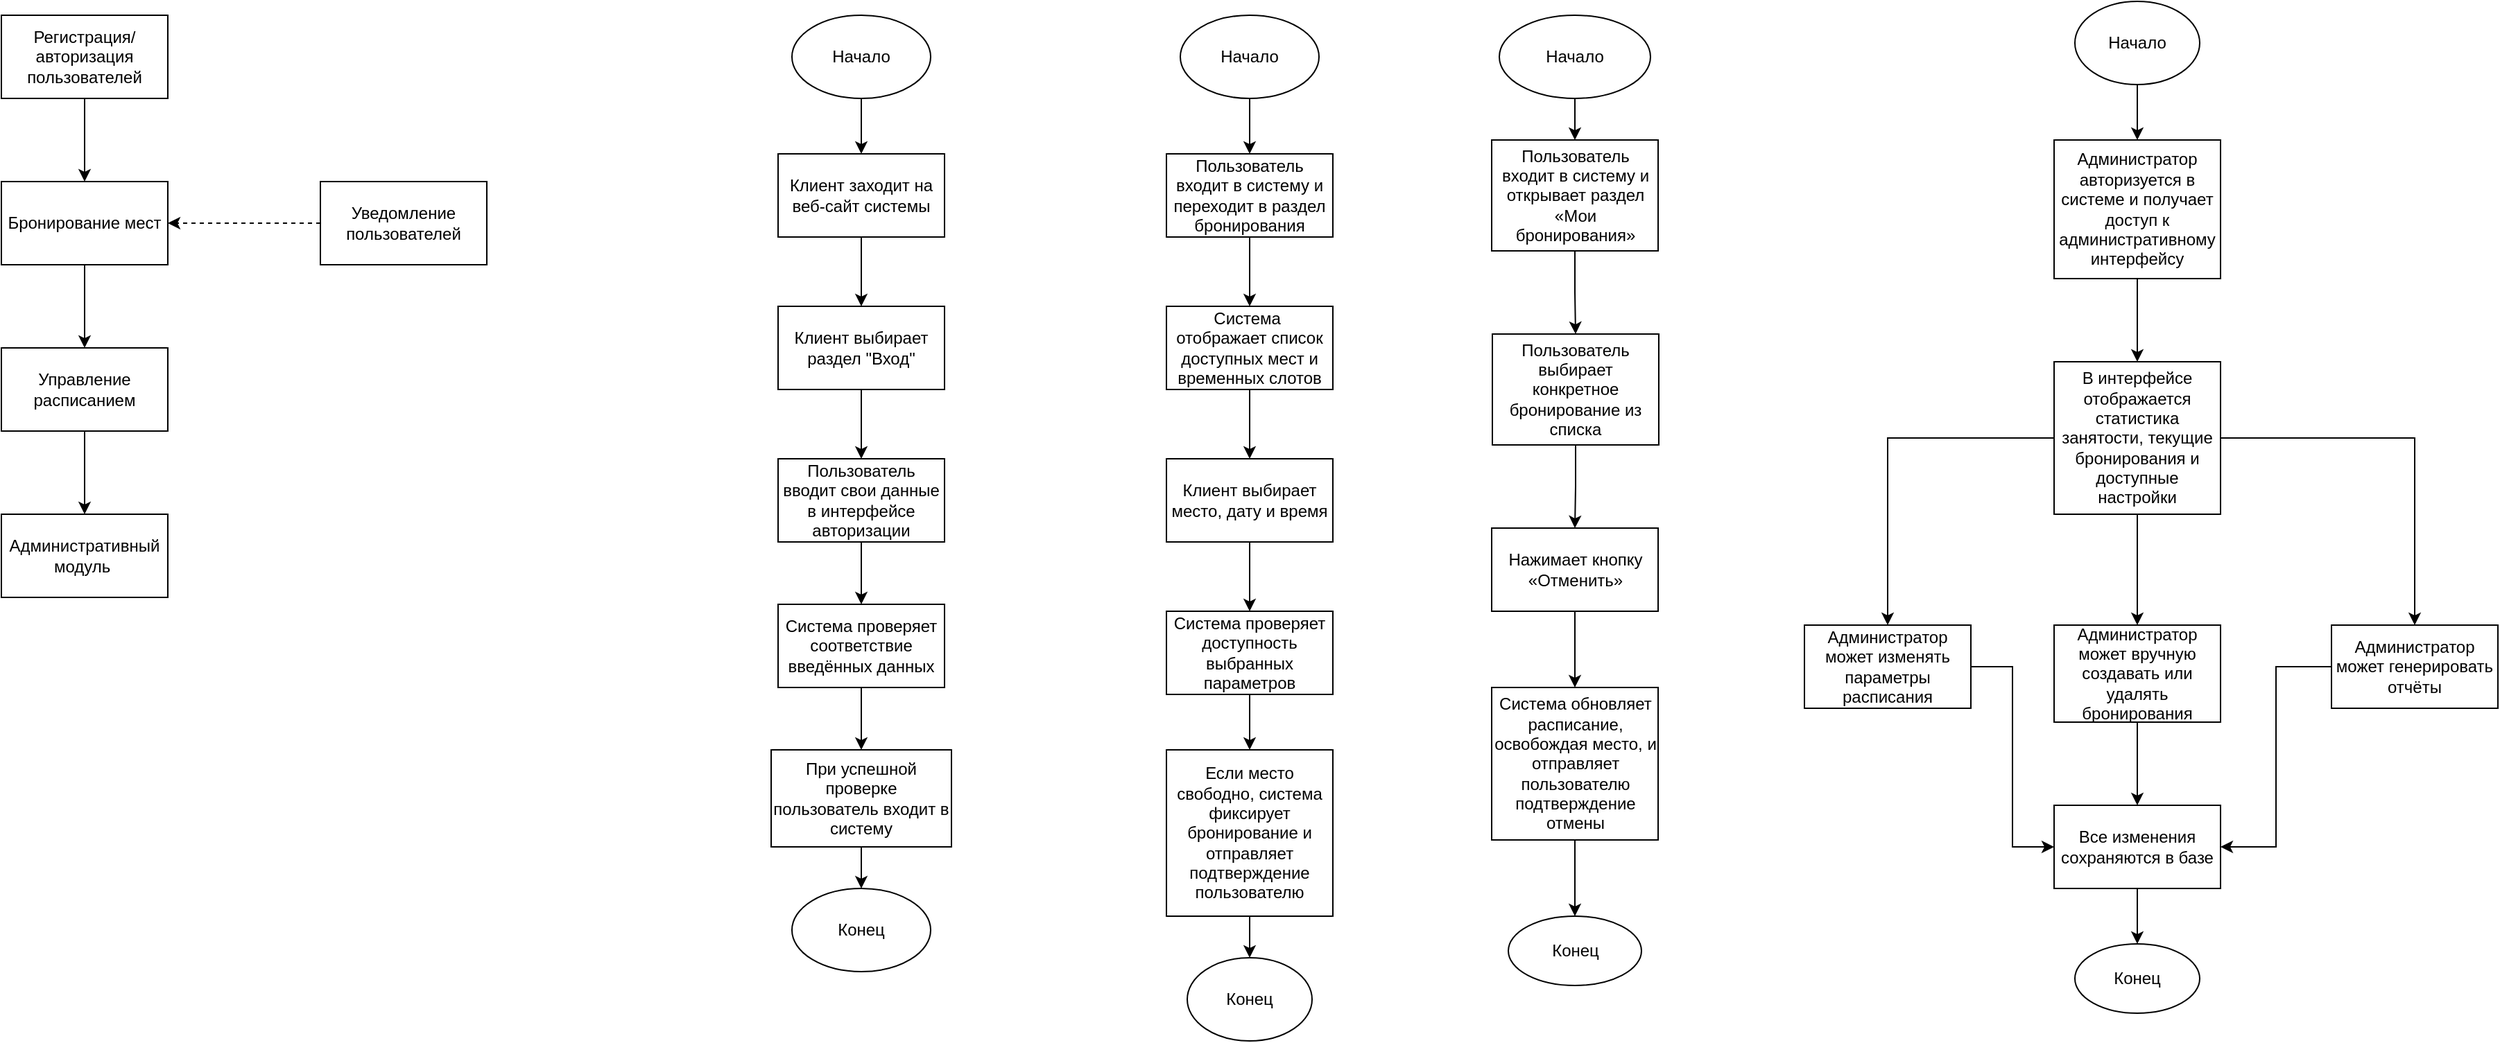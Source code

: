 <mxfile version="25.0.1">
  <diagram name="Страница — 1" id="2zbmFw_WOKYykeZ0wJA3">
    <mxGraphModel dx="1843" dy="757" grid="1" gridSize="10" guides="1" tooltips="1" connect="1" arrows="1" fold="1" page="1" pageScale="1" pageWidth="827" pageHeight="1169" math="0" shadow="0">
      <root>
        <mxCell id="0" />
        <mxCell id="1" parent="0" />
        <mxCell id="uDWhPEOCPgJteCF4P3Pc-1" value="Регистрация/авторизация пользователей" style="rounded=0;whiteSpace=wrap;html=1;" vertex="1" parent="1">
          <mxGeometry x="90" y="100" width="120" height="60" as="geometry" />
        </mxCell>
        <mxCell id="uDWhPEOCPgJteCF4P3Pc-7" style="edgeStyle=orthogonalEdgeStyle;rounded=0;orthogonalLoop=1;jettySize=auto;html=1;entryX=0.5;entryY=0;entryDx=0;entryDy=0;" edge="1" parent="1" source="uDWhPEOCPgJteCF4P3Pc-2" target="uDWhPEOCPgJteCF4P3Pc-3">
          <mxGeometry relative="1" as="geometry" />
        </mxCell>
        <mxCell id="uDWhPEOCPgJteCF4P3Pc-2" value="Бронирование мест" style="rounded=0;whiteSpace=wrap;html=1;" vertex="1" parent="1">
          <mxGeometry x="90" y="220" width="120" height="60" as="geometry" />
        </mxCell>
        <mxCell id="uDWhPEOCPgJteCF4P3Pc-8" style="edgeStyle=orthogonalEdgeStyle;rounded=0;orthogonalLoop=1;jettySize=auto;html=1;exitX=0.5;exitY=1;exitDx=0;exitDy=0;entryX=0.5;entryY=0;entryDx=0;entryDy=0;" edge="1" parent="1" source="uDWhPEOCPgJteCF4P3Pc-3" target="uDWhPEOCPgJteCF4P3Pc-5">
          <mxGeometry relative="1" as="geometry" />
        </mxCell>
        <mxCell id="uDWhPEOCPgJteCF4P3Pc-3" value="Управление расписанием" style="rounded=0;whiteSpace=wrap;html=1;" vertex="1" parent="1">
          <mxGeometry x="90" y="340" width="120" height="60" as="geometry" />
        </mxCell>
        <mxCell id="uDWhPEOCPgJteCF4P3Pc-9" style="edgeStyle=orthogonalEdgeStyle;rounded=0;orthogonalLoop=1;jettySize=auto;html=1;exitX=0;exitY=0.5;exitDx=0;exitDy=0;entryX=1;entryY=0.5;entryDx=0;entryDy=0;dashed=1;" edge="1" parent="1" source="uDWhPEOCPgJteCF4P3Pc-4" target="uDWhPEOCPgJteCF4P3Pc-2">
          <mxGeometry relative="1" as="geometry" />
        </mxCell>
        <mxCell id="uDWhPEOCPgJteCF4P3Pc-4" value="Уведомление пользователей" style="rounded=0;whiteSpace=wrap;html=1;" vertex="1" parent="1">
          <mxGeometry x="320" y="220" width="120" height="60" as="geometry" />
        </mxCell>
        <mxCell id="uDWhPEOCPgJteCF4P3Pc-5" value="Административный модуль&amp;nbsp;" style="rounded=0;whiteSpace=wrap;html=1;" vertex="1" parent="1">
          <mxGeometry x="90" y="460" width="120" height="60" as="geometry" />
        </mxCell>
        <mxCell id="uDWhPEOCPgJteCF4P3Pc-6" value="" style="endArrow=classic;html=1;rounded=0;exitX=0.5;exitY=1;exitDx=0;exitDy=0;entryX=0.5;entryY=0;entryDx=0;entryDy=0;" edge="1" parent="1" source="uDWhPEOCPgJteCF4P3Pc-1" target="uDWhPEOCPgJteCF4P3Pc-2">
          <mxGeometry width="50" height="50" relative="1" as="geometry">
            <mxPoint x="120" y="380" as="sourcePoint" />
            <mxPoint x="170" y="330" as="targetPoint" />
          </mxGeometry>
        </mxCell>
        <mxCell id="uDWhPEOCPgJteCF4P3Pc-12" value="" style="edgeStyle=orthogonalEdgeStyle;rounded=0;orthogonalLoop=1;jettySize=auto;html=1;" edge="1" parent="1" source="uDWhPEOCPgJteCF4P3Pc-10" target="uDWhPEOCPgJteCF4P3Pc-11">
          <mxGeometry relative="1" as="geometry" />
        </mxCell>
        <mxCell id="uDWhPEOCPgJteCF4P3Pc-10" value="Начало" style="ellipse;whiteSpace=wrap;html=1;" vertex="1" parent="1">
          <mxGeometry x="660" y="100" width="100" height="60" as="geometry" />
        </mxCell>
        <mxCell id="uDWhPEOCPgJteCF4P3Pc-14" value="" style="edgeStyle=orthogonalEdgeStyle;rounded=0;orthogonalLoop=1;jettySize=auto;html=1;" edge="1" parent="1" source="uDWhPEOCPgJteCF4P3Pc-11" target="uDWhPEOCPgJteCF4P3Pc-13">
          <mxGeometry relative="1" as="geometry" />
        </mxCell>
        <mxCell id="uDWhPEOCPgJteCF4P3Pc-11" value="Клиент заходит на веб-сайт системы" style="rounded=0;whiteSpace=wrap;html=1;" vertex="1" parent="1">
          <mxGeometry x="650" y="200" width="120" height="60" as="geometry" />
        </mxCell>
        <mxCell id="uDWhPEOCPgJteCF4P3Pc-16" value="" style="edgeStyle=orthogonalEdgeStyle;rounded=0;orthogonalLoop=1;jettySize=auto;html=1;" edge="1" parent="1" source="uDWhPEOCPgJteCF4P3Pc-13" target="uDWhPEOCPgJteCF4P3Pc-15">
          <mxGeometry relative="1" as="geometry" />
        </mxCell>
        <mxCell id="uDWhPEOCPgJteCF4P3Pc-13" value="Клиент выбирает раздел &quot;Вход&quot;" style="rounded=0;whiteSpace=wrap;html=1;" vertex="1" parent="1">
          <mxGeometry x="650" y="310" width="120" height="60" as="geometry" />
        </mxCell>
        <mxCell id="uDWhPEOCPgJteCF4P3Pc-22" value="" style="edgeStyle=orthogonalEdgeStyle;rounded=0;orthogonalLoop=1;jettySize=auto;html=1;" edge="1" parent="1" source="uDWhPEOCPgJteCF4P3Pc-15" target="uDWhPEOCPgJteCF4P3Pc-17">
          <mxGeometry relative="1" as="geometry" />
        </mxCell>
        <mxCell id="uDWhPEOCPgJteCF4P3Pc-15" value="Пользователь вводит свои данные в интерфейсе авторизации" style="rounded=0;whiteSpace=wrap;html=1;" vertex="1" parent="1">
          <mxGeometry x="650" y="420" width="120" height="60" as="geometry" />
        </mxCell>
        <mxCell id="uDWhPEOCPgJteCF4P3Pc-19" value="" style="edgeStyle=orthogonalEdgeStyle;rounded=0;orthogonalLoop=1;jettySize=auto;html=1;" edge="1" parent="1" source="uDWhPEOCPgJteCF4P3Pc-17" target="uDWhPEOCPgJteCF4P3Pc-18">
          <mxGeometry relative="1" as="geometry" />
        </mxCell>
        <mxCell id="uDWhPEOCPgJteCF4P3Pc-17" value="Система проверяет соответствие введённых данных" style="rounded=0;whiteSpace=wrap;html=1;" vertex="1" parent="1">
          <mxGeometry x="650" y="525" width="120" height="60" as="geometry" />
        </mxCell>
        <mxCell id="uDWhPEOCPgJteCF4P3Pc-21" value="" style="edgeStyle=orthogonalEdgeStyle;rounded=0;orthogonalLoop=1;jettySize=auto;html=1;" edge="1" parent="1" source="uDWhPEOCPgJteCF4P3Pc-18" target="uDWhPEOCPgJteCF4P3Pc-20">
          <mxGeometry relative="1" as="geometry" />
        </mxCell>
        <mxCell id="uDWhPEOCPgJteCF4P3Pc-18" value="При успешной проверке пользователь входит в систему" style="rounded=0;whiteSpace=wrap;html=1;" vertex="1" parent="1">
          <mxGeometry x="645" y="630" width="130" height="70" as="geometry" />
        </mxCell>
        <mxCell id="uDWhPEOCPgJteCF4P3Pc-20" value="Конец" style="ellipse;whiteSpace=wrap;html=1;" vertex="1" parent="1">
          <mxGeometry x="660" y="730" width="100" height="60" as="geometry" />
        </mxCell>
        <mxCell id="uDWhPEOCPgJteCF4P3Pc-25" value="" style="edgeStyle=orthogonalEdgeStyle;rounded=0;orthogonalLoop=1;jettySize=auto;html=1;" edge="1" parent="1" source="uDWhPEOCPgJteCF4P3Pc-23" target="uDWhPEOCPgJteCF4P3Pc-24">
          <mxGeometry relative="1" as="geometry" />
        </mxCell>
        <mxCell id="uDWhPEOCPgJteCF4P3Pc-23" value="Начало" style="ellipse;whiteSpace=wrap;html=1;" vertex="1" parent="1">
          <mxGeometry x="940" y="100" width="100" height="60" as="geometry" />
        </mxCell>
        <mxCell id="uDWhPEOCPgJteCF4P3Pc-27" value="" style="edgeStyle=orthogonalEdgeStyle;rounded=0;orthogonalLoop=1;jettySize=auto;html=1;" edge="1" parent="1" source="uDWhPEOCPgJteCF4P3Pc-24" target="uDWhPEOCPgJteCF4P3Pc-26">
          <mxGeometry relative="1" as="geometry" />
        </mxCell>
        <mxCell id="uDWhPEOCPgJteCF4P3Pc-24" value="Пользователь входит в систему и переходит в раздел бронирования" style="rounded=0;whiteSpace=wrap;html=1;" vertex="1" parent="1">
          <mxGeometry x="930" y="200" width="120" height="60" as="geometry" />
        </mxCell>
        <mxCell id="uDWhPEOCPgJteCF4P3Pc-29" value="" style="edgeStyle=orthogonalEdgeStyle;rounded=0;orthogonalLoop=1;jettySize=auto;html=1;" edge="1" parent="1" source="uDWhPEOCPgJteCF4P3Pc-26" target="uDWhPEOCPgJteCF4P3Pc-28">
          <mxGeometry relative="1" as="geometry" />
        </mxCell>
        <mxCell id="uDWhPEOCPgJteCF4P3Pc-26" value="Система&amp;nbsp; отображает список доступных мест и временных слотов" style="rounded=0;whiteSpace=wrap;html=1;" vertex="1" parent="1">
          <mxGeometry x="930" y="310" width="120" height="60" as="geometry" />
        </mxCell>
        <mxCell id="uDWhPEOCPgJteCF4P3Pc-31" value="" style="edgeStyle=orthogonalEdgeStyle;rounded=0;orthogonalLoop=1;jettySize=auto;html=1;" edge="1" parent="1" source="uDWhPEOCPgJteCF4P3Pc-28" target="uDWhPEOCPgJteCF4P3Pc-30">
          <mxGeometry relative="1" as="geometry" />
        </mxCell>
        <mxCell id="uDWhPEOCPgJteCF4P3Pc-28" value="Клиент выбирает место, дату и время" style="rounded=0;whiteSpace=wrap;html=1;" vertex="1" parent="1">
          <mxGeometry x="930" y="420" width="120" height="60" as="geometry" />
        </mxCell>
        <mxCell id="uDWhPEOCPgJteCF4P3Pc-33" value="" style="edgeStyle=orthogonalEdgeStyle;rounded=0;orthogonalLoop=1;jettySize=auto;html=1;" edge="1" parent="1" source="uDWhPEOCPgJteCF4P3Pc-30" target="uDWhPEOCPgJteCF4P3Pc-32">
          <mxGeometry relative="1" as="geometry" />
        </mxCell>
        <mxCell id="uDWhPEOCPgJteCF4P3Pc-30" value="Система проверяет доступность выбранных параметров" style="rounded=0;whiteSpace=wrap;html=1;" vertex="1" parent="1">
          <mxGeometry x="930" y="530" width="120" height="60" as="geometry" />
        </mxCell>
        <mxCell id="uDWhPEOCPgJteCF4P3Pc-35" value="" style="edgeStyle=orthogonalEdgeStyle;rounded=0;orthogonalLoop=1;jettySize=auto;html=1;" edge="1" parent="1" source="uDWhPEOCPgJteCF4P3Pc-32" target="uDWhPEOCPgJteCF4P3Pc-34">
          <mxGeometry relative="1" as="geometry" />
        </mxCell>
        <mxCell id="uDWhPEOCPgJteCF4P3Pc-32" value="Если место свободно, система фиксирует бронирование и отправляет подтверждение пользователю" style="rounded=0;whiteSpace=wrap;html=1;" vertex="1" parent="1">
          <mxGeometry x="930" y="630" width="120" height="120" as="geometry" />
        </mxCell>
        <mxCell id="uDWhPEOCPgJteCF4P3Pc-34" value="Конец" style="ellipse;whiteSpace=wrap;html=1;" vertex="1" parent="1">
          <mxGeometry x="945" y="780" width="90" height="60" as="geometry" />
        </mxCell>
        <mxCell id="uDWhPEOCPgJteCF4P3Pc-38" value="" style="edgeStyle=orthogonalEdgeStyle;rounded=0;orthogonalLoop=1;jettySize=auto;html=1;" edge="1" parent="1" source="uDWhPEOCPgJteCF4P3Pc-36" target="uDWhPEOCPgJteCF4P3Pc-37">
          <mxGeometry relative="1" as="geometry" />
        </mxCell>
        <mxCell id="uDWhPEOCPgJteCF4P3Pc-36" value="Начало" style="ellipse;whiteSpace=wrap;html=1;" vertex="1" parent="1">
          <mxGeometry x="1170" y="100" width="109" height="60" as="geometry" />
        </mxCell>
        <mxCell id="uDWhPEOCPgJteCF4P3Pc-40" value="" style="edgeStyle=orthogonalEdgeStyle;rounded=0;orthogonalLoop=1;jettySize=auto;html=1;" edge="1" parent="1" source="uDWhPEOCPgJteCF4P3Pc-37" target="uDWhPEOCPgJteCF4P3Pc-39">
          <mxGeometry relative="1" as="geometry" />
        </mxCell>
        <mxCell id="uDWhPEOCPgJteCF4P3Pc-37" value="Пользователь входит в систему и открывает раздел «Мои бронирования»" style="rounded=0;whiteSpace=wrap;html=1;" vertex="1" parent="1">
          <mxGeometry x="1164.5" y="190" width="120" height="80" as="geometry" />
        </mxCell>
        <mxCell id="uDWhPEOCPgJteCF4P3Pc-42" value="" style="edgeStyle=orthogonalEdgeStyle;rounded=0;orthogonalLoop=1;jettySize=auto;html=1;" edge="1" parent="1" source="uDWhPEOCPgJteCF4P3Pc-39" target="uDWhPEOCPgJteCF4P3Pc-41">
          <mxGeometry relative="1" as="geometry" />
        </mxCell>
        <mxCell id="uDWhPEOCPgJteCF4P3Pc-39" value="Пользователь выбирает конкретное бронирование из списка" style="rounded=0;whiteSpace=wrap;html=1;" vertex="1" parent="1">
          <mxGeometry x="1165" y="330" width="120" height="80" as="geometry" />
        </mxCell>
        <mxCell id="uDWhPEOCPgJteCF4P3Pc-44" value="" style="edgeStyle=orthogonalEdgeStyle;rounded=0;orthogonalLoop=1;jettySize=auto;html=1;" edge="1" parent="1" source="uDWhPEOCPgJteCF4P3Pc-41" target="uDWhPEOCPgJteCF4P3Pc-43">
          <mxGeometry relative="1" as="geometry" />
        </mxCell>
        <mxCell id="uDWhPEOCPgJteCF4P3Pc-41" value="Нажимает кнопку «Отменить»" style="whiteSpace=wrap;html=1;rounded=0;" vertex="1" parent="1">
          <mxGeometry x="1164.5" y="470" width="120" height="60" as="geometry" />
        </mxCell>
        <mxCell id="uDWhPEOCPgJteCF4P3Pc-46" value="" style="edgeStyle=orthogonalEdgeStyle;rounded=0;orthogonalLoop=1;jettySize=auto;html=1;" edge="1" parent="1" source="uDWhPEOCPgJteCF4P3Pc-43" target="uDWhPEOCPgJteCF4P3Pc-45">
          <mxGeometry relative="1" as="geometry" />
        </mxCell>
        <mxCell id="uDWhPEOCPgJteCF4P3Pc-43" value="Система обновляет расписание, освобождая место, и отправляет пользователю подтверждение отмены" style="whiteSpace=wrap;html=1;rounded=0;" vertex="1" parent="1">
          <mxGeometry x="1164.5" y="585" width="120" height="110" as="geometry" />
        </mxCell>
        <mxCell id="uDWhPEOCPgJteCF4P3Pc-45" value="Конец" style="ellipse;whiteSpace=wrap;html=1;" vertex="1" parent="1">
          <mxGeometry x="1176.5" y="750" width="96" height="50" as="geometry" />
        </mxCell>
        <mxCell id="uDWhPEOCPgJteCF4P3Pc-49" value="" style="edgeStyle=orthogonalEdgeStyle;rounded=0;orthogonalLoop=1;jettySize=auto;html=1;" edge="1" parent="1" source="uDWhPEOCPgJteCF4P3Pc-47" target="uDWhPEOCPgJteCF4P3Pc-48">
          <mxGeometry relative="1" as="geometry" />
        </mxCell>
        <mxCell id="uDWhPEOCPgJteCF4P3Pc-47" value="Начало" style="ellipse;whiteSpace=wrap;html=1;" vertex="1" parent="1">
          <mxGeometry x="1585" y="90" width="90" height="60" as="geometry" />
        </mxCell>
        <mxCell id="uDWhPEOCPgJteCF4P3Pc-51" value="" style="edgeStyle=orthogonalEdgeStyle;rounded=0;orthogonalLoop=1;jettySize=auto;html=1;" edge="1" parent="1" source="uDWhPEOCPgJteCF4P3Pc-48" target="uDWhPEOCPgJteCF4P3Pc-50">
          <mxGeometry relative="1" as="geometry" />
        </mxCell>
        <mxCell id="uDWhPEOCPgJteCF4P3Pc-48" value="Администратор авторизуется в системе и получает доступ к административному интерфейсу" style="rounded=0;whiteSpace=wrap;html=1;" vertex="1" parent="1">
          <mxGeometry x="1570" y="190" width="120" height="100" as="geometry" />
        </mxCell>
        <mxCell id="uDWhPEOCPgJteCF4P3Pc-55" style="edgeStyle=orthogonalEdgeStyle;rounded=0;orthogonalLoop=1;jettySize=auto;html=1;entryX=0.5;entryY=0;entryDx=0;entryDy=0;" edge="1" parent="1" source="uDWhPEOCPgJteCF4P3Pc-50" target="uDWhPEOCPgJteCF4P3Pc-52">
          <mxGeometry relative="1" as="geometry" />
        </mxCell>
        <mxCell id="uDWhPEOCPgJteCF4P3Pc-56" style="edgeStyle=orthogonalEdgeStyle;rounded=0;orthogonalLoop=1;jettySize=auto;html=1;entryX=0.5;entryY=0;entryDx=0;entryDy=0;" edge="1" parent="1" source="uDWhPEOCPgJteCF4P3Pc-50" target="uDWhPEOCPgJteCF4P3Pc-53">
          <mxGeometry relative="1" as="geometry" />
        </mxCell>
        <mxCell id="uDWhPEOCPgJteCF4P3Pc-57" style="edgeStyle=orthogonalEdgeStyle;rounded=0;orthogonalLoop=1;jettySize=auto;html=1;entryX=0.5;entryY=0;entryDx=0;entryDy=0;" edge="1" parent="1" source="uDWhPEOCPgJteCF4P3Pc-50" target="uDWhPEOCPgJteCF4P3Pc-54">
          <mxGeometry relative="1" as="geometry" />
        </mxCell>
        <mxCell id="uDWhPEOCPgJteCF4P3Pc-50" value="В интерфейсе отображается статистика занятости, текущие бронирования и доступные настройки" style="rounded=0;whiteSpace=wrap;html=1;" vertex="1" parent="1">
          <mxGeometry x="1570" y="350" width="120" height="110" as="geometry" />
        </mxCell>
        <mxCell id="uDWhPEOCPgJteCF4P3Pc-59" style="edgeStyle=orthogonalEdgeStyle;rounded=0;orthogonalLoop=1;jettySize=auto;html=1;entryX=0;entryY=0.5;entryDx=0;entryDy=0;" edge="1" parent="1" source="uDWhPEOCPgJteCF4P3Pc-52" target="uDWhPEOCPgJteCF4P3Pc-58">
          <mxGeometry relative="1" as="geometry" />
        </mxCell>
        <mxCell id="uDWhPEOCPgJteCF4P3Pc-52" value="Администратор может&amp;nbsp;изменять параметры расписания" style="rounded=0;whiteSpace=wrap;html=1;" vertex="1" parent="1">
          <mxGeometry x="1390" y="540" width="120" height="60" as="geometry" />
        </mxCell>
        <mxCell id="uDWhPEOCPgJteCF4P3Pc-60" style="edgeStyle=orthogonalEdgeStyle;rounded=0;orthogonalLoop=1;jettySize=auto;html=1;entryX=0.5;entryY=0;entryDx=0;entryDy=0;" edge="1" parent="1" source="uDWhPEOCPgJteCF4P3Pc-53" target="uDWhPEOCPgJteCF4P3Pc-58">
          <mxGeometry relative="1" as="geometry" />
        </mxCell>
        <mxCell id="uDWhPEOCPgJteCF4P3Pc-53" value="Администратор может&amp;nbsp;вручную создавать или удалять бронирования" style="rounded=0;whiteSpace=wrap;html=1;" vertex="1" parent="1">
          <mxGeometry x="1570" y="540" width="120" height="70" as="geometry" />
        </mxCell>
        <mxCell id="uDWhPEOCPgJteCF4P3Pc-61" style="edgeStyle=orthogonalEdgeStyle;rounded=0;orthogonalLoop=1;jettySize=auto;html=1;entryX=1;entryY=0.5;entryDx=0;entryDy=0;" edge="1" parent="1" source="uDWhPEOCPgJteCF4P3Pc-54" target="uDWhPEOCPgJteCF4P3Pc-58">
          <mxGeometry relative="1" as="geometry" />
        </mxCell>
        <mxCell id="uDWhPEOCPgJteCF4P3Pc-54" value="Администратор может&amp;nbsp;генерировать отчёты" style="rounded=0;whiteSpace=wrap;html=1;" vertex="1" parent="1">
          <mxGeometry x="1770" y="540" width="120" height="60" as="geometry" />
        </mxCell>
        <mxCell id="uDWhPEOCPgJteCF4P3Pc-63" value="" style="edgeStyle=orthogonalEdgeStyle;rounded=0;orthogonalLoop=1;jettySize=auto;html=1;" edge="1" parent="1" source="uDWhPEOCPgJteCF4P3Pc-58" target="uDWhPEOCPgJteCF4P3Pc-62">
          <mxGeometry relative="1" as="geometry" />
        </mxCell>
        <mxCell id="uDWhPEOCPgJteCF4P3Pc-58" value="Все изменения сохраняются в базе" style="rounded=0;whiteSpace=wrap;html=1;" vertex="1" parent="1">
          <mxGeometry x="1570" y="670" width="120" height="60" as="geometry" />
        </mxCell>
        <mxCell id="uDWhPEOCPgJteCF4P3Pc-62" value="Конец" style="ellipse;whiteSpace=wrap;html=1;" vertex="1" parent="1">
          <mxGeometry x="1585" y="770" width="90" height="50" as="geometry" />
        </mxCell>
      </root>
    </mxGraphModel>
  </diagram>
</mxfile>

